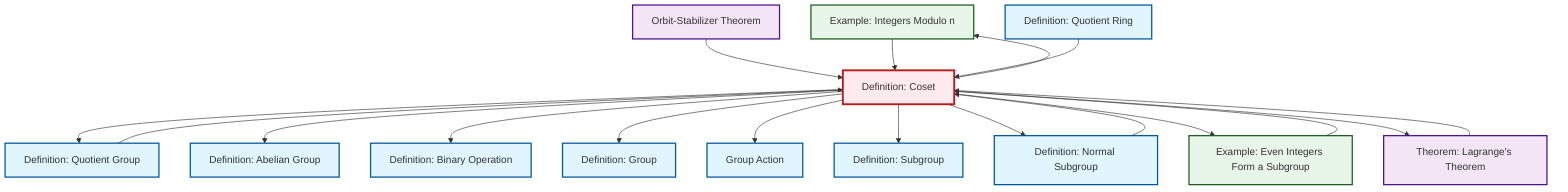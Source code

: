 graph TD
    classDef definition fill:#e1f5fe,stroke:#01579b,stroke-width:2px
    classDef theorem fill:#f3e5f5,stroke:#4a148c,stroke-width:2px
    classDef axiom fill:#fff3e0,stroke:#e65100,stroke-width:2px
    classDef example fill:#e8f5e9,stroke:#1b5e20,stroke-width:2px
    classDef current fill:#ffebee,stroke:#b71c1c,stroke-width:3px
    ex-quotient-integers-mod-n["Example: Integers Modulo n"]:::example
    def-abelian-group["Definition: Abelian Group"]:::definition
    def-quotient-group["Definition: Quotient Group"]:::definition
    thm-lagrange["Theorem: Lagrange's Theorem"]:::theorem
    def-group-action["Group Action"]:::definition
    thm-orbit-stabilizer["Orbit-Stabilizer Theorem"]:::theorem
    def-coset["Definition: Coset"]:::definition
    def-normal-subgroup["Definition: Normal Subgroup"]:::definition
    ex-even-integers-subgroup["Example: Even Integers Form a Subgroup"]:::example
    def-quotient-ring["Definition: Quotient Ring"]:::definition
    def-subgroup["Definition: Subgroup"]:::definition
    def-group["Definition: Group"]:::definition
    def-binary-operation["Definition: Binary Operation"]:::definition
    thm-orbit-stabilizer --> def-coset
    def-coset --> def-quotient-group
    ex-even-integers-subgroup --> def-coset
    def-coset --> def-abelian-group
    def-coset --> def-binary-operation
    def-coset --> def-group
    def-coset --> def-group-action
    def-coset --> def-subgroup
    thm-lagrange --> def-coset
    def-normal-subgroup --> def-coset
    def-quotient-group --> def-coset
    def-coset --> def-normal-subgroup
    def-coset --> ex-even-integers-subgroup
    def-coset --> ex-quotient-integers-mod-n
    ex-quotient-integers-mod-n --> def-coset
    def-quotient-ring --> def-coset
    def-coset --> thm-lagrange
    class def-coset current
